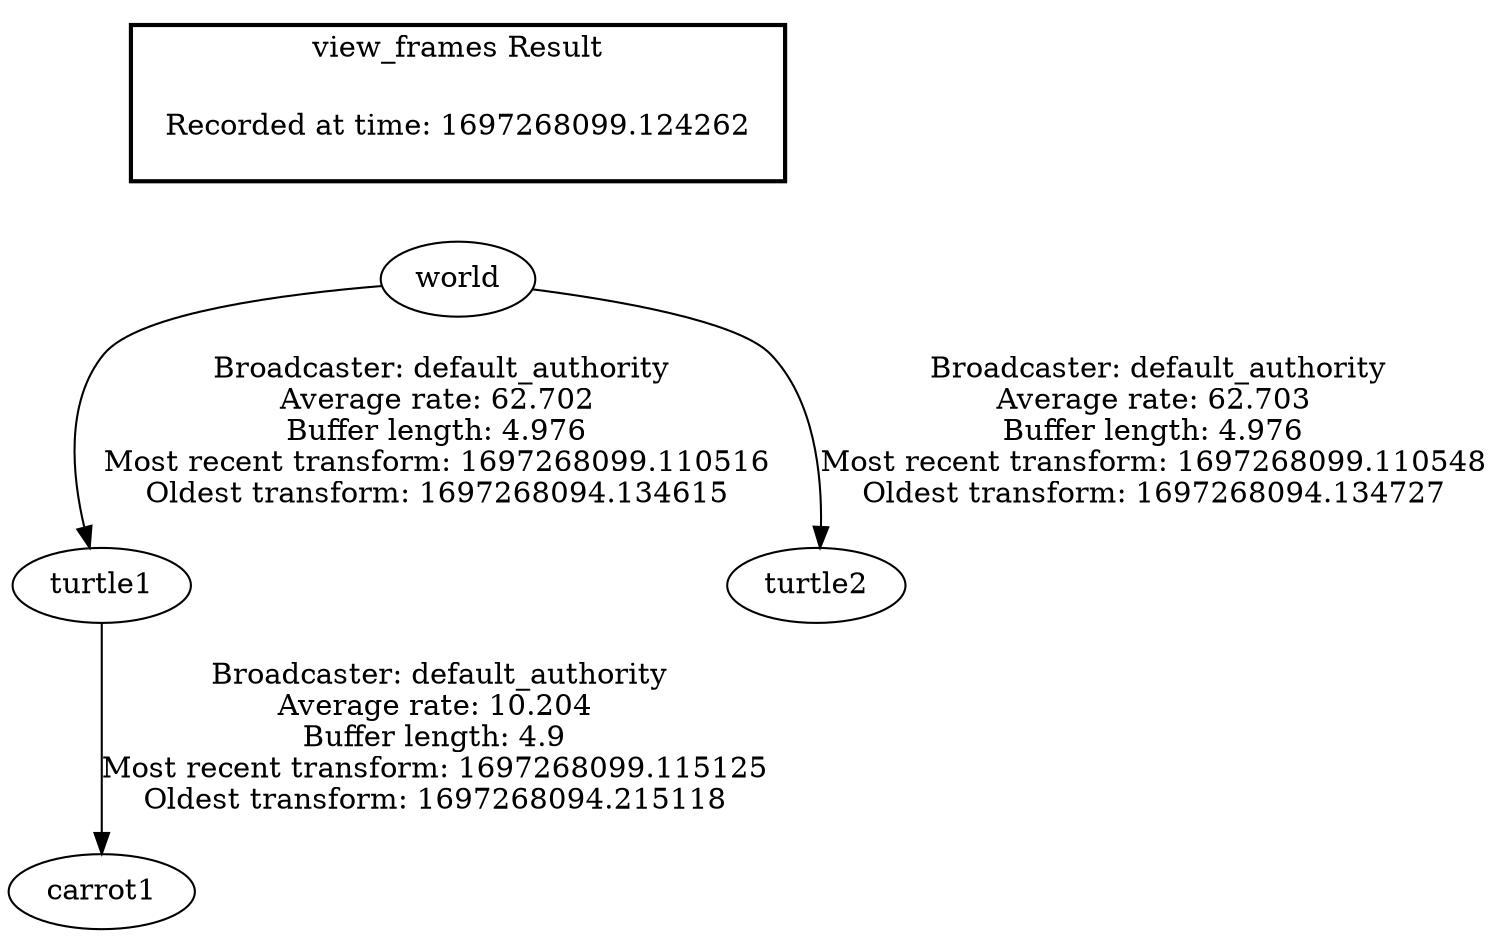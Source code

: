 digraph G {
"world" -> "turtle1"[label=" Broadcaster: default_authority\nAverage rate: 62.702\nBuffer length: 4.976\nMost recent transform: 1697268099.110516\nOldest transform: 1697268094.134615\n"];
"world" -> "turtle2"[label=" Broadcaster: default_authority\nAverage rate: 62.703\nBuffer length: 4.976\nMost recent transform: 1697268099.110548\nOldest transform: 1697268094.134727\n"];
"turtle1" -> "carrot1"[label=" Broadcaster: default_authority\nAverage rate: 10.204\nBuffer length: 4.9\nMost recent transform: 1697268099.115125\nOldest transform: 1697268094.215118\n"];
edge [style=invis];
 subgraph cluster_legend { style=bold; color=black; label ="view_frames Result";
"Recorded at time: 1697268099.124262"[ shape=plaintext ] ;
}->"world";
}